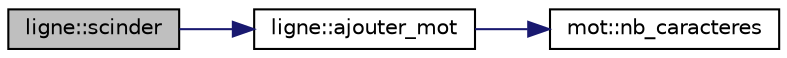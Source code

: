 digraph "ligne::scinder"
{
  edge [fontname="Helvetica",fontsize="10",labelfontname="Helvetica",labelfontsize="10"];
  node [fontname="Helvetica",fontsize="10",shape=record];
  rankdir="LR";
  Node18 [label="ligne::scinder",height=0.2,width=0.4,color="black", fillcolor="grey75", style="filled", fontcolor="black"];
  Node18 -> Node19 [color="midnightblue",fontsize="10",style="solid",fontname="Helvetica"];
  Node19 [label="ligne::ajouter_mot",height=0.2,width=0.4,color="black", fillcolor="white", style="filled",URL="$classligne.html#abb194a19c94d5d7ec48ef442f5043d1e",tooltip="Ajoute un mot à la ligne. "];
  Node19 -> Node20 [color="midnightblue",fontsize="10",style="solid",fontname="Helvetica"];
  Node20 [label="mot::nb_caracteres",height=0.2,width=0.4,color="black", fillcolor="white", style="filled",URL="$classmot.html#a9f5c9cd3673bd6d4ba3b7ea9e406ef49",tooltip="Retourne le nombre de caractère du mot. "];
}
